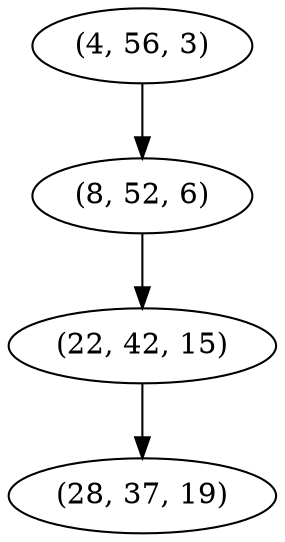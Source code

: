 digraph tree {
    "(4, 56, 3)";
    "(8, 52, 6)";
    "(22, 42, 15)";
    "(28, 37, 19)";
    "(4, 56, 3)" -> "(8, 52, 6)";
    "(8, 52, 6)" -> "(22, 42, 15)";
    "(22, 42, 15)" -> "(28, 37, 19)";
}
